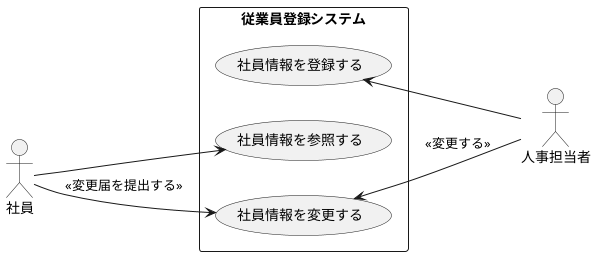 @startuml ユースケース図
left to right direction 
actor 人事担当者
actor 社員
rectangle 従業員登録システム {
usecase 社員情報を登録する
usecase 社員情報を参照する
usecase 社員情報を変更する
}
社員情報を登録する <-- 人事担当者
社員 --> 社員情報を参照する
社員 --> 社員情報を変更する:<<変更届を提出する>>
社員情報を変更する <-- 人事担当者:<<変更する>>
@enduml